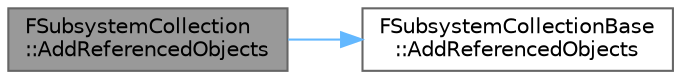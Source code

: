 digraph "FSubsystemCollection::AddReferencedObjects"
{
 // INTERACTIVE_SVG=YES
 // LATEX_PDF_SIZE
  bgcolor="transparent";
  edge [fontname=Helvetica,fontsize=10,labelfontname=Helvetica,labelfontsize=10];
  node [fontname=Helvetica,fontsize=10,shape=box,height=0.2,width=0.4];
  rankdir="LR";
  Node1 [id="Node000001",label="FSubsystemCollection\l::AddReferencedObjects",height=0.2,width=0.4,color="gray40", fillcolor="grey60", style="filled", fontcolor="black",tooltip="Pure virtual that must be overloaded by the inheriting class."];
  Node1 -> Node2 [id="edge1_Node000001_Node000002",color="steelblue1",style="solid",tooltip=" "];
  Node2 [id="Node000002",label="FSubsystemCollectionBase\l::AddReferencedObjects",height=0.2,width=0.4,color="grey40", fillcolor="white", style="filled",URL="$d7/d47/classFSubsystemCollectionBase.html#aea8ae9d8fd4adcea860b62ccdd5aea57",tooltip="Collect references held by this collection."];
}

